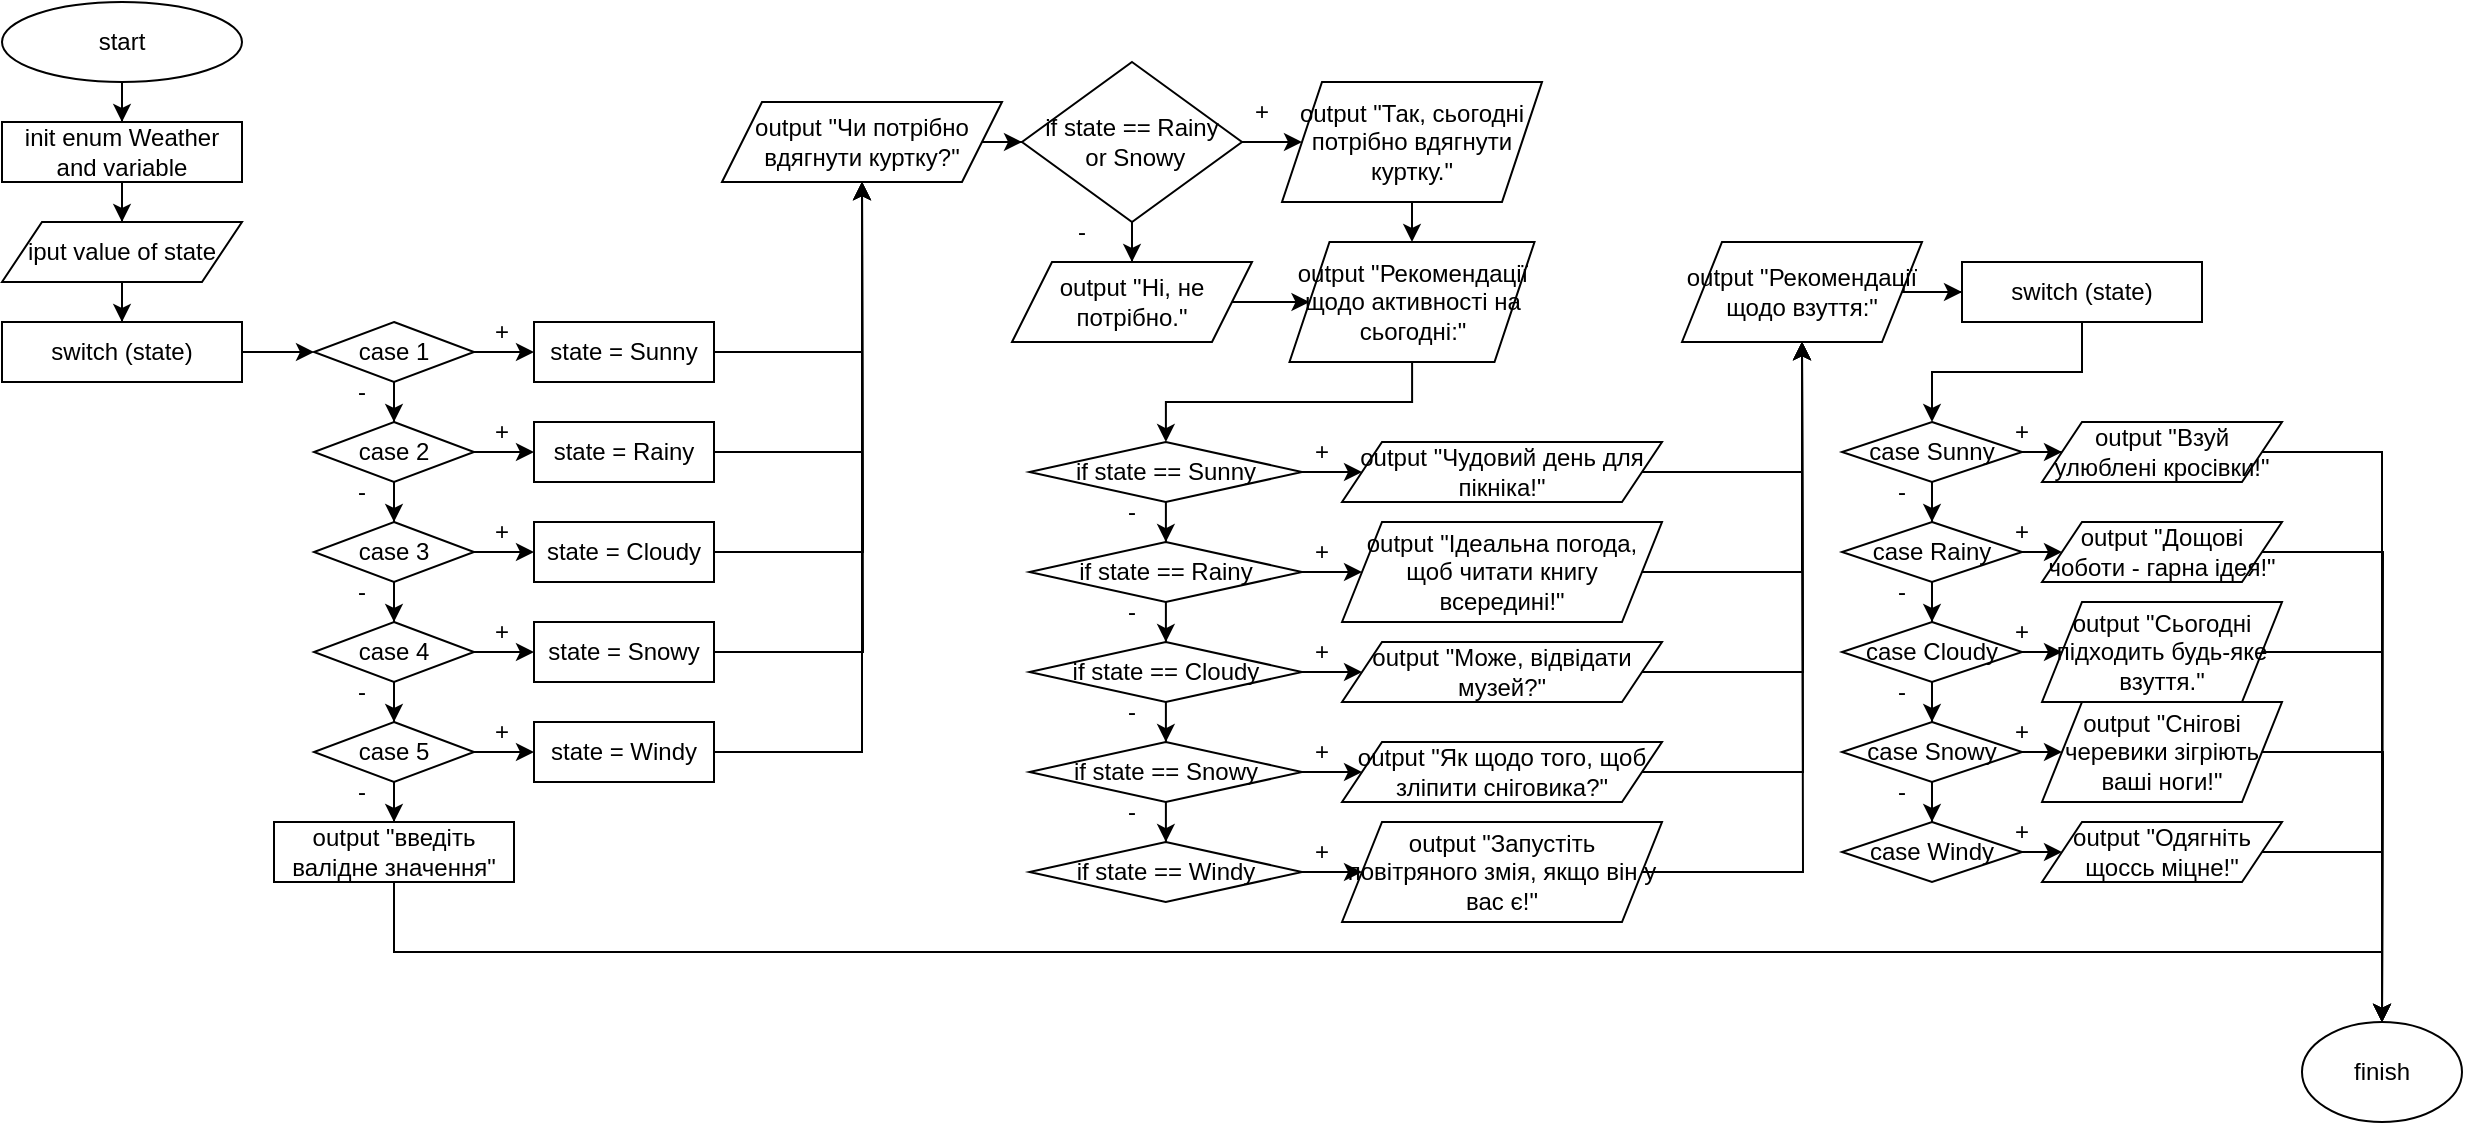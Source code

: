 <mxfile version="24.7.17">
  <diagram id="C5RBs43oDa-KdzZeNtuy" name="Page-1">
    <mxGraphModel dx="1201" dy="712" grid="1" gridSize="10" guides="1" tooltips="1" connect="1" arrows="1" fold="1" page="1" pageScale="1" pageWidth="827" pageHeight="1169" math="0" shadow="0">
      <root>
        <mxCell id="WIyWlLk6GJQsqaUBKTNV-0" />
        <mxCell id="WIyWlLk6GJQsqaUBKTNV-1" parent="WIyWlLk6GJQsqaUBKTNV-0" />
        <mxCell id="VcDU6KDrtS1tei6eYpZ_-2" value="" style="edgeStyle=orthogonalEdgeStyle;rounded=0;orthogonalLoop=1;jettySize=auto;html=1;" edge="1" parent="WIyWlLk6GJQsqaUBKTNV-1" source="VcDU6KDrtS1tei6eYpZ_-0" target="VcDU6KDrtS1tei6eYpZ_-1">
          <mxGeometry relative="1" as="geometry" />
        </mxCell>
        <mxCell id="VcDU6KDrtS1tei6eYpZ_-0" value="start" style="ellipse;whiteSpace=wrap;html=1;" vertex="1" parent="WIyWlLk6GJQsqaUBKTNV-1">
          <mxGeometry x="10" y="10" width="120" height="40" as="geometry" />
        </mxCell>
        <mxCell id="VcDU6KDrtS1tei6eYpZ_-4" value="" style="edgeStyle=orthogonalEdgeStyle;rounded=0;orthogonalLoop=1;jettySize=auto;html=1;" edge="1" parent="WIyWlLk6GJQsqaUBKTNV-1" source="VcDU6KDrtS1tei6eYpZ_-1" target="VcDU6KDrtS1tei6eYpZ_-3">
          <mxGeometry relative="1" as="geometry" />
        </mxCell>
        <mxCell id="VcDU6KDrtS1tei6eYpZ_-1" value="init enum Weather and variable" style="whiteSpace=wrap;html=1;" vertex="1" parent="WIyWlLk6GJQsqaUBKTNV-1">
          <mxGeometry x="10" y="70" width="120" height="30" as="geometry" />
        </mxCell>
        <mxCell id="VcDU6KDrtS1tei6eYpZ_-6" value="" style="edgeStyle=orthogonalEdgeStyle;rounded=0;orthogonalLoop=1;jettySize=auto;html=1;" edge="1" parent="WIyWlLk6GJQsqaUBKTNV-1" source="VcDU6KDrtS1tei6eYpZ_-3" target="VcDU6KDrtS1tei6eYpZ_-5">
          <mxGeometry relative="1" as="geometry" />
        </mxCell>
        <mxCell id="VcDU6KDrtS1tei6eYpZ_-3" value="iput value of state" style="shape=parallelogram;perimeter=parallelogramPerimeter;whiteSpace=wrap;html=1;fixedSize=1;" vertex="1" parent="WIyWlLk6GJQsqaUBKTNV-1">
          <mxGeometry x="10" y="120" width="120" height="30" as="geometry" />
        </mxCell>
        <mxCell id="VcDU6KDrtS1tei6eYpZ_-8" value="" style="edgeStyle=orthogonalEdgeStyle;rounded=0;orthogonalLoop=1;jettySize=auto;html=1;" edge="1" parent="WIyWlLk6GJQsqaUBKTNV-1" source="VcDU6KDrtS1tei6eYpZ_-5" target="VcDU6KDrtS1tei6eYpZ_-7">
          <mxGeometry relative="1" as="geometry" />
        </mxCell>
        <mxCell id="VcDU6KDrtS1tei6eYpZ_-5" value="switch (state)" style="whiteSpace=wrap;html=1;" vertex="1" parent="WIyWlLk6GJQsqaUBKTNV-1">
          <mxGeometry x="10" y="170" width="120" height="30" as="geometry" />
        </mxCell>
        <mxCell id="VcDU6KDrtS1tei6eYpZ_-10" value="" style="edgeStyle=orthogonalEdgeStyle;rounded=0;orthogonalLoop=1;jettySize=auto;html=1;" edge="1" parent="WIyWlLk6GJQsqaUBKTNV-1" source="VcDU6KDrtS1tei6eYpZ_-7" target="VcDU6KDrtS1tei6eYpZ_-9">
          <mxGeometry relative="1" as="geometry" />
        </mxCell>
        <mxCell id="VcDU6KDrtS1tei6eYpZ_-12" value="" style="edgeStyle=orthogonalEdgeStyle;rounded=0;orthogonalLoop=1;jettySize=auto;html=1;" edge="1" parent="WIyWlLk6GJQsqaUBKTNV-1" source="VcDU6KDrtS1tei6eYpZ_-7" target="VcDU6KDrtS1tei6eYpZ_-11">
          <mxGeometry relative="1" as="geometry" />
        </mxCell>
        <mxCell id="VcDU6KDrtS1tei6eYpZ_-7" value="case 1" style="rhombus;whiteSpace=wrap;html=1;" vertex="1" parent="WIyWlLk6GJQsqaUBKTNV-1">
          <mxGeometry x="166" y="170" width="80" height="30" as="geometry" />
        </mxCell>
        <mxCell id="VcDU6KDrtS1tei6eYpZ_-33" value="" style="edgeStyle=orthogonalEdgeStyle;rounded=0;orthogonalLoop=1;jettySize=auto;html=1;" edge="1" parent="WIyWlLk6GJQsqaUBKTNV-1" source="VcDU6KDrtS1tei6eYpZ_-9" target="VcDU6KDrtS1tei6eYpZ_-32">
          <mxGeometry relative="1" as="geometry" />
        </mxCell>
        <mxCell id="VcDU6KDrtS1tei6eYpZ_-9" value="state = Sunny" style="whiteSpace=wrap;html=1;" vertex="1" parent="WIyWlLk6GJQsqaUBKTNV-1">
          <mxGeometry x="276" y="170" width="90" height="30" as="geometry" />
        </mxCell>
        <mxCell id="VcDU6KDrtS1tei6eYpZ_-14" value="" style="edgeStyle=orthogonalEdgeStyle;rounded=0;orthogonalLoop=1;jettySize=auto;html=1;" edge="1" parent="WIyWlLk6GJQsqaUBKTNV-1" source="VcDU6KDrtS1tei6eYpZ_-11" target="VcDU6KDrtS1tei6eYpZ_-13">
          <mxGeometry relative="1" as="geometry" />
        </mxCell>
        <mxCell id="VcDU6KDrtS1tei6eYpZ_-27" style="edgeStyle=orthogonalEdgeStyle;rounded=0;orthogonalLoop=1;jettySize=auto;html=1;exitX=1;exitY=0.5;exitDx=0;exitDy=0;entryX=0;entryY=0.5;entryDx=0;entryDy=0;" edge="1" parent="WIyWlLk6GJQsqaUBKTNV-1" source="VcDU6KDrtS1tei6eYpZ_-11" target="VcDU6KDrtS1tei6eYpZ_-23">
          <mxGeometry relative="1" as="geometry" />
        </mxCell>
        <mxCell id="VcDU6KDrtS1tei6eYpZ_-11" value="case 2" style="rhombus;whiteSpace=wrap;html=1;" vertex="1" parent="WIyWlLk6GJQsqaUBKTNV-1">
          <mxGeometry x="166" y="220" width="80" height="30" as="geometry" />
        </mxCell>
        <mxCell id="VcDU6KDrtS1tei6eYpZ_-16" value="" style="edgeStyle=orthogonalEdgeStyle;rounded=0;orthogonalLoop=1;jettySize=auto;html=1;" edge="1" parent="WIyWlLk6GJQsqaUBKTNV-1" source="VcDU6KDrtS1tei6eYpZ_-13" target="VcDU6KDrtS1tei6eYpZ_-15">
          <mxGeometry relative="1" as="geometry" />
        </mxCell>
        <mxCell id="VcDU6KDrtS1tei6eYpZ_-28" style="edgeStyle=orthogonalEdgeStyle;rounded=0;orthogonalLoop=1;jettySize=auto;html=1;exitX=1;exitY=0.5;exitDx=0;exitDy=0;entryX=0;entryY=0.5;entryDx=0;entryDy=0;" edge="1" parent="WIyWlLk6GJQsqaUBKTNV-1" source="VcDU6KDrtS1tei6eYpZ_-13" target="VcDU6KDrtS1tei6eYpZ_-24">
          <mxGeometry relative="1" as="geometry" />
        </mxCell>
        <mxCell id="VcDU6KDrtS1tei6eYpZ_-13" value="case 3" style="rhombus;whiteSpace=wrap;html=1;" vertex="1" parent="WIyWlLk6GJQsqaUBKTNV-1">
          <mxGeometry x="166" y="270" width="80" height="30" as="geometry" />
        </mxCell>
        <mxCell id="VcDU6KDrtS1tei6eYpZ_-18" value="" style="edgeStyle=orthogonalEdgeStyle;rounded=0;orthogonalLoop=1;jettySize=auto;html=1;" edge="1" parent="WIyWlLk6GJQsqaUBKTNV-1" source="VcDU6KDrtS1tei6eYpZ_-15" target="VcDU6KDrtS1tei6eYpZ_-17">
          <mxGeometry relative="1" as="geometry" />
        </mxCell>
        <mxCell id="VcDU6KDrtS1tei6eYpZ_-30" style="edgeStyle=orthogonalEdgeStyle;rounded=0;orthogonalLoop=1;jettySize=auto;html=1;exitX=1;exitY=0.5;exitDx=0;exitDy=0;entryX=0;entryY=0.5;entryDx=0;entryDy=0;" edge="1" parent="WIyWlLk6GJQsqaUBKTNV-1" source="VcDU6KDrtS1tei6eYpZ_-15" target="VcDU6KDrtS1tei6eYpZ_-25">
          <mxGeometry relative="1" as="geometry" />
        </mxCell>
        <mxCell id="VcDU6KDrtS1tei6eYpZ_-15" value="case 4" style="rhombus;whiteSpace=wrap;html=1;" vertex="1" parent="WIyWlLk6GJQsqaUBKTNV-1">
          <mxGeometry x="166" y="320" width="80" height="30" as="geometry" />
        </mxCell>
        <mxCell id="VcDU6KDrtS1tei6eYpZ_-20" value="" style="edgeStyle=orthogonalEdgeStyle;rounded=0;orthogonalLoop=1;jettySize=auto;html=1;" edge="1" parent="WIyWlLk6GJQsqaUBKTNV-1" source="VcDU6KDrtS1tei6eYpZ_-17" target="VcDU6KDrtS1tei6eYpZ_-19">
          <mxGeometry relative="1" as="geometry" />
        </mxCell>
        <mxCell id="VcDU6KDrtS1tei6eYpZ_-31" style="edgeStyle=orthogonalEdgeStyle;rounded=0;orthogonalLoop=1;jettySize=auto;html=1;exitX=1;exitY=0.5;exitDx=0;exitDy=0;entryX=0;entryY=0.5;entryDx=0;entryDy=0;" edge="1" parent="WIyWlLk6GJQsqaUBKTNV-1" source="VcDU6KDrtS1tei6eYpZ_-17" target="VcDU6KDrtS1tei6eYpZ_-26">
          <mxGeometry relative="1" as="geometry" />
        </mxCell>
        <mxCell id="VcDU6KDrtS1tei6eYpZ_-17" value="case 5" style="rhombus;whiteSpace=wrap;html=1;" vertex="1" parent="WIyWlLk6GJQsqaUBKTNV-1">
          <mxGeometry x="166" y="370" width="80" height="30" as="geometry" />
        </mxCell>
        <mxCell id="VcDU6KDrtS1tei6eYpZ_-19" value="output &quot;введіть валідне значення&quot;" style="whiteSpace=wrap;html=1;" vertex="1" parent="WIyWlLk6GJQsqaUBKTNV-1">
          <mxGeometry x="146" y="420" width="120" height="30" as="geometry" />
        </mxCell>
        <mxCell id="VcDU6KDrtS1tei6eYpZ_-36" style="edgeStyle=orthogonalEdgeStyle;rounded=0;orthogonalLoop=1;jettySize=auto;html=1;exitX=1;exitY=0.5;exitDx=0;exitDy=0;entryX=0.5;entryY=1;entryDx=0;entryDy=0;" edge="1" parent="WIyWlLk6GJQsqaUBKTNV-1" source="VcDU6KDrtS1tei6eYpZ_-23" target="VcDU6KDrtS1tei6eYpZ_-32">
          <mxGeometry relative="1" as="geometry" />
        </mxCell>
        <mxCell id="VcDU6KDrtS1tei6eYpZ_-23" value="state = Rainy" style="whiteSpace=wrap;html=1;" vertex="1" parent="WIyWlLk6GJQsqaUBKTNV-1">
          <mxGeometry x="276" y="220" width="90" height="30" as="geometry" />
        </mxCell>
        <mxCell id="VcDU6KDrtS1tei6eYpZ_-37" style="edgeStyle=orthogonalEdgeStyle;rounded=0;orthogonalLoop=1;jettySize=auto;html=1;exitX=1;exitY=0.5;exitDx=0;exitDy=0;" edge="1" parent="WIyWlLk6GJQsqaUBKTNV-1" source="VcDU6KDrtS1tei6eYpZ_-24">
          <mxGeometry relative="1" as="geometry">
            <mxPoint x="440" y="100" as="targetPoint" />
          </mxGeometry>
        </mxCell>
        <mxCell id="VcDU6KDrtS1tei6eYpZ_-24" value="state = Cloudy" style="whiteSpace=wrap;html=1;" vertex="1" parent="WIyWlLk6GJQsqaUBKTNV-1">
          <mxGeometry x="276" y="270" width="90" height="30" as="geometry" />
        </mxCell>
        <mxCell id="VcDU6KDrtS1tei6eYpZ_-38" style="edgeStyle=orthogonalEdgeStyle;rounded=0;orthogonalLoop=1;jettySize=auto;html=1;exitX=1;exitY=0.5;exitDx=0;exitDy=0;" edge="1" parent="WIyWlLk6GJQsqaUBKTNV-1" source="VcDU6KDrtS1tei6eYpZ_-25">
          <mxGeometry relative="1" as="geometry">
            <mxPoint x="440" y="90" as="targetPoint" />
          </mxGeometry>
        </mxCell>
        <mxCell id="VcDU6KDrtS1tei6eYpZ_-25" value="state = Snowy" style="whiteSpace=wrap;html=1;" vertex="1" parent="WIyWlLk6GJQsqaUBKTNV-1">
          <mxGeometry x="276" y="320" width="90" height="30" as="geometry" />
        </mxCell>
        <mxCell id="VcDU6KDrtS1tei6eYpZ_-39" style="edgeStyle=orthogonalEdgeStyle;rounded=0;orthogonalLoop=1;jettySize=auto;html=1;exitX=1;exitY=0.5;exitDx=0;exitDy=0;entryX=0.5;entryY=1;entryDx=0;entryDy=0;" edge="1" parent="WIyWlLk6GJQsqaUBKTNV-1" source="VcDU6KDrtS1tei6eYpZ_-26" target="VcDU6KDrtS1tei6eYpZ_-32">
          <mxGeometry relative="1" as="geometry" />
        </mxCell>
        <mxCell id="VcDU6KDrtS1tei6eYpZ_-26" value="state = Windy" style="whiteSpace=wrap;html=1;" vertex="1" parent="WIyWlLk6GJQsqaUBKTNV-1">
          <mxGeometry x="276" y="370" width="90" height="30" as="geometry" />
        </mxCell>
        <mxCell id="VcDU6KDrtS1tei6eYpZ_-35" value="" style="edgeStyle=orthogonalEdgeStyle;rounded=0;orthogonalLoop=1;jettySize=auto;html=1;" edge="1" parent="WIyWlLk6GJQsqaUBKTNV-1" source="VcDU6KDrtS1tei6eYpZ_-32" target="VcDU6KDrtS1tei6eYpZ_-34">
          <mxGeometry relative="1" as="geometry" />
        </mxCell>
        <mxCell id="VcDU6KDrtS1tei6eYpZ_-32" value="output &quot;Чи потрібно вдягнути куртку?&quot;" style="shape=parallelogram;perimeter=parallelogramPerimeter;whiteSpace=wrap;html=1;fixedSize=1;" vertex="1" parent="WIyWlLk6GJQsqaUBKTNV-1">
          <mxGeometry x="370" y="60" width="140" height="40" as="geometry" />
        </mxCell>
        <mxCell id="VcDU6KDrtS1tei6eYpZ_-41" value="" style="edgeStyle=orthogonalEdgeStyle;rounded=0;orthogonalLoop=1;jettySize=auto;html=1;" edge="1" parent="WIyWlLk6GJQsqaUBKTNV-1" source="VcDU6KDrtS1tei6eYpZ_-34" target="VcDU6KDrtS1tei6eYpZ_-40">
          <mxGeometry relative="1" as="geometry" />
        </mxCell>
        <mxCell id="VcDU6KDrtS1tei6eYpZ_-43" value="" style="edgeStyle=orthogonalEdgeStyle;rounded=0;orthogonalLoop=1;jettySize=auto;html=1;" edge="1" parent="WIyWlLk6GJQsqaUBKTNV-1" source="VcDU6KDrtS1tei6eYpZ_-34" target="VcDU6KDrtS1tei6eYpZ_-42">
          <mxGeometry relative="1" as="geometry" />
        </mxCell>
        <mxCell id="VcDU6KDrtS1tei6eYpZ_-34" value="if state == Rainy&lt;div&gt;&amp;nbsp;or Snowy&lt;/div&gt;" style="rhombus;whiteSpace=wrap;html=1;" vertex="1" parent="WIyWlLk6GJQsqaUBKTNV-1">
          <mxGeometry x="520" y="40" width="110" height="80" as="geometry" />
        </mxCell>
        <mxCell id="VcDU6KDrtS1tei6eYpZ_-46" value="" style="edgeStyle=orthogonalEdgeStyle;rounded=0;orthogonalLoop=1;jettySize=auto;html=1;" edge="1" parent="WIyWlLk6GJQsqaUBKTNV-1" source="VcDU6KDrtS1tei6eYpZ_-40" target="VcDU6KDrtS1tei6eYpZ_-44">
          <mxGeometry relative="1" as="geometry" />
        </mxCell>
        <mxCell id="VcDU6KDrtS1tei6eYpZ_-40" value="output &quot;Ні, не потрібно.&quot;" style="shape=parallelogram;perimeter=parallelogramPerimeter;whiteSpace=wrap;html=1;fixedSize=1;" vertex="1" parent="WIyWlLk6GJQsqaUBKTNV-1">
          <mxGeometry x="515" y="140" width="120" height="40" as="geometry" />
        </mxCell>
        <mxCell id="VcDU6KDrtS1tei6eYpZ_-45" value="" style="edgeStyle=orthogonalEdgeStyle;rounded=0;orthogonalLoop=1;jettySize=auto;html=1;" edge="1" parent="WIyWlLk6GJQsqaUBKTNV-1" source="VcDU6KDrtS1tei6eYpZ_-42" target="VcDU6KDrtS1tei6eYpZ_-44">
          <mxGeometry relative="1" as="geometry" />
        </mxCell>
        <mxCell id="VcDU6KDrtS1tei6eYpZ_-42" value="output &quot;Так, сьогодні потрібно вдягнути куртку.&quot;" style="shape=parallelogram;perimeter=parallelogramPerimeter;whiteSpace=wrap;html=1;fixedSize=1;" vertex="1" parent="WIyWlLk6GJQsqaUBKTNV-1">
          <mxGeometry x="650" y="50" width="130" height="60" as="geometry" />
        </mxCell>
        <mxCell id="VcDU6KDrtS1tei6eYpZ_-48" value="" style="edgeStyle=orthogonalEdgeStyle;rounded=0;orthogonalLoop=1;jettySize=auto;html=1;" edge="1" parent="WIyWlLk6GJQsqaUBKTNV-1" source="VcDU6KDrtS1tei6eYpZ_-44" target="VcDU6KDrtS1tei6eYpZ_-47">
          <mxGeometry relative="1" as="geometry" />
        </mxCell>
        <mxCell id="VcDU6KDrtS1tei6eYpZ_-44" value="output &quot;Рекомендації щодо активності на сьогодні:&quot;" style="shape=parallelogram;perimeter=parallelogramPerimeter;whiteSpace=wrap;html=1;fixedSize=1;" vertex="1" parent="WIyWlLk6GJQsqaUBKTNV-1">
          <mxGeometry x="653.75" y="130" width="122.5" height="60" as="geometry" />
        </mxCell>
        <mxCell id="VcDU6KDrtS1tei6eYpZ_-50" value="" style="edgeStyle=orthogonalEdgeStyle;rounded=0;orthogonalLoop=1;jettySize=auto;html=1;" edge="1" parent="WIyWlLk6GJQsqaUBKTNV-1" source="VcDU6KDrtS1tei6eYpZ_-47" target="VcDU6KDrtS1tei6eYpZ_-49">
          <mxGeometry relative="1" as="geometry" />
        </mxCell>
        <mxCell id="VcDU6KDrtS1tei6eYpZ_-58" value="" style="edgeStyle=orthogonalEdgeStyle;rounded=0;orthogonalLoop=1;jettySize=auto;html=1;" edge="1" parent="WIyWlLk6GJQsqaUBKTNV-1" source="VcDU6KDrtS1tei6eYpZ_-47" target="VcDU6KDrtS1tei6eYpZ_-57">
          <mxGeometry relative="1" as="geometry" />
        </mxCell>
        <mxCell id="VcDU6KDrtS1tei6eYpZ_-47" value="if state == Sunny" style="rhombus;whiteSpace=wrap;html=1;" vertex="1" parent="WIyWlLk6GJQsqaUBKTNV-1">
          <mxGeometry x="523.75" y="230" width="136.25" height="30" as="geometry" />
        </mxCell>
        <mxCell id="VcDU6KDrtS1tei6eYpZ_-52" value="" style="edgeStyle=orthogonalEdgeStyle;rounded=0;orthogonalLoop=1;jettySize=auto;html=1;" edge="1" parent="WIyWlLk6GJQsqaUBKTNV-1" source="VcDU6KDrtS1tei6eYpZ_-49" target="VcDU6KDrtS1tei6eYpZ_-51">
          <mxGeometry relative="1" as="geometry" />
        </mxCell>
        <mxCell id="VcDU6KDrtS1tei6eYpZ_-64" style="edgeStyle=orthogonalEdgeStyle;rounded=0;orthogonalLoop=1;jettySize=auto;html=1;exitX=1;exitY=0.5;exitDx=0;exitDy=0;entryX=0;entryY=0.5;entryDx=0;entryDy=0;" edge="1" parent="WIyWlLk6GJQsqaUBKTNV-1" source="VcDU6KDrtS1tei6eYpZ_-49" target="VcDU6KDrtS1tei6eYpZ_-60">
          <mxGeometry relative="1" as="geometry" />
        </mxCell>
        <mxCell id="VcDU6KDrtS1tei6eYpZ_-49" value="if state == Rainy" style="rhombus;whiteSpace=wrap;html=1;" vertex="1" parent="WIyWlLk6GJQsqaUBKTNV-1">
          <mxGeometry x="523.75" y="280" width="136.25" height="30" as="geometry" />
        </mxCell>
        <mxCell id="VcDU6KDrtS1tei6eYpZ_-54" value="" style="edgeStyle=orthogonalEdgeStyle;rounded=0;orthogonalLoop=1;jettySize=auto;html=1;" edge="1" parent="WIyWlLk6GJQsqaUBKTNV-1" source="VcDU6KDrtS1tei6eYpZ_-51" target="VcDU6KDrtS1tei6eYpZ_-53">
          <mxGeometry relative="1" as="geometry" />
        </mxCell>
        <mxCell id="VcDU6KDrtS1tei6eYpZ_-65" style="edgeStyle=orthogonalEdgeStyle;rounded=0;orthogonalLoop=1;jettySize=auto;html=1;exitX=1;exitY=0.5;exitDx=0;exitDy=0;entryX=0;entryY=0.5;entryDx=0;entryDy=0;" edge="1" parent="WIyWlLk6GJQsqaUBKTNV-1" source="VcDU6KDrtS1tei6eYpZ_-51" target="VcDU6KDrtS1tei6eYpZ_-61">
          <mxGeometry relative="1" as="geometry" />
        </mxCell>
        <mxCell id="VcDU6KDrtS1tei6eYpZ_-51" value="if state == Cloudy" style="rhombus;whiteSpace=wrap;html=1;" vertex="1" parent="WIyWlLk6GJQsqaUBKTNV-1">
          <mxGeometry x="523.75" y="330" width="136.25" height="30" as="geometry" />
        </mxCell>
        <mxCell id="VcDU6KDrtS1tei6eYpZ_-56" value="" style="edgeStyle=orthogonalEdgeStyle;rounded=0;orthogonalLoop=1;jettySize=auto;html=1;" edge="1" parent="WIyWlLk6GJQsqaUBKTNV-1" source="VcDU6KDrtS1tei6eYpZ_-53" target="VcDU6KDrtS1tei6eYpZ_-55">
          <mxGeometry relative="1" as="geometry" />
        </mxCell>
        <mxCell id="VcDU6KDrtS1tei6eYpZ_-66" style="edgeStyle=orthogonalEdgeStyle;rounded=0;orthogonalLoop=1;jettySize=auto;html=1;exitX=1;exitY=0.5;exitDx=0;exitDy=0;entryX=0;entryY=0.5;entryDx=0;entryDy=0;" edge="1" parent="WIyWlLk6GJQsqaUBKTNV-1" source="VcDU6KDrtS1tei6eYpZ_-53" target="VcDU6KDrtS1tei6eYpZ_-62">
          <mxGeometry relative="1" as="geometry" />
        </mxCell>
        <mxCell id="VcDU6KDrtS1tei6eYpZ_-53" value="if state == Snowy" style="rhombus;whiteSpace=wrap;html=1;" vertex="1" parent="WIyWlLk6GJQsqaUBKTNV-1">
          <mxGeometry x="523.75" y="380" width="136.25" height="30" as="geometry" />
        </mxCell>
        <mxCell id="VcDU6KDrtS1tei6eYpZ_-67" style="edgeStyle=orthogonalEdgeStyle;rounded=0;orthogonalLoop=1;jettySize=auto;html=1;exitX=1;exitY=0.5;exitDx=0;exitDy=0;entryX=0;entryY=0.5;entryDx=0;entryDy=0;" edge="1" parent="WIyWlLk6GJQsqaUBKTNV-1" source="VcDU6KDrtS1tei6eYpZ_-55" target="VcDU6KDrtS1tei6eYpZ_-63">
          <mxGeometry relative="1" as="geometry" />
        </mxCell>
        <mxCell id="VcDU6KDrtS1tei6eYpZ_-55" value="if state == Windy" style="rhombus;whiteSpace=wrap;html=1;" vertex="1" parent="WIyWlLk6GJQsqaUBKTNV-1">
          <mxGeometry x="523.75" y="430" width="136.25" height="30" as="geometry" />
        </mxCell>
        <mxCell id="VcDU6KDrtS1tei6eYpZ_-71" value="" style="edgeStyle=orthogonalEdgeStyle;rounded=0;orthogonalLoop=1;jettySize=auto;html=1;" edge="1" parent="WIyWlLk6GJQsqaUBKTNV-1" source="VcDU6KDrtS1tei6eYpZ_-57" target="VcDU6KDrtS1tei6eYpZ_-70">
          <mxGeometry relative="1" as="geometry" />
        </mxCell>
        <mxCell id="VcDU6KDrtS1tei6eYpZ_-57" value="output &quot;Чудовий день для пікніка!&quot;" style="shape=parallelogram;perimeter=parallelogramPerimeter;whiteSpace=wrap;html=1;fixedSize=1;" vertex="1" parent="WIyWlLk6GJQsqaUBKTNV-1">
          <mxGeometry x="680.01" y="230" width="159.99" height="30" as="geometry" />
        </mxCell>
        <mxCell id="VcDU6KDrtS1tei6eYpZ_-72" style="edgeStyle=orthogonalEdgeStyle;rounded=0;orthogonalLoop=1;jettySize=auto;html=1;exitX=1;exitY=0.5;exitDx=0;exitDy=0;entryX=0.5;entryY=1;entryDx=0;entryDy=0;" edge="1" parent="WIyWlLk6GJQsqaUBKTNV-1" source="VcDU6KDrtS1tei6eYpZ_-60" target="VcDU6KDrtS1tei6eYpZ_-70">
          <mxGeometry relative="1" as="geometry" />
        </mxCell>
        <mxCell id="VcDU6KDrtS1tei6eYpZ_-60" value="output &quot;Ідеальна погода, щоб читати книгу всередині!&quot;" style="shape=parallelogram;perimeter=parallelogramPerimeter;whiteSpace=wrap;html=1;fixedSize=1;" vertex="1" parent="WIyWlLk6GJQsqaUBKTNV-1">
          <mxGeometry x="680.01" y="270" width="159.99" height="50" as="geometry" />
        </mxCell>
        <mxCell id="VcDU6KDrtS1tei6eYpZ_-73" style="edgeStyle=orthogonalEdgeStyle;rounded=0;orthogonalLoop=1;jettySize=auto;html=1;exitX=1;exitY=0.5;exitDx=0;exitDy=0;" edge="1" parent="WIyWlLk6GJQsqaUBKTNV-1" source="VcDU6KDrtS1tei6eYpZ_-61">
          <mxGeometry relative="1" as="geometry">
            <mxPoint x="910" y="180" as="targetPoint" />
          </mxGeometry>
        </mxCell>
        <mxCell id="VcDU6KDrtS1tei6eYpZ_-61" value="output &quot;Може, відвідати музей?&quot;" style="shape=parallelogram;perimeter=parallelogramPerimeter;whiteSpace=wrap;html=1;fixedSize=1;" vertex="1" parent="WIyWlLk6GJQsqaUBKTNV-1">
          <mxGeometry x="680.01" y="330" width="159.99" height="30" as="geometry" />
        </mxCell>
        <mxCell id="VcDU6KDrtS1tei6eYpZ_-74" style="edgeStyle=orthogonalEdgeStyle;rounded=0;orthogonalLoop=1;jettySize=auto;html=1;exitX=1;exitY=0.5;exitDx=0;exitDy=0;" edge="1" parent="WIyWlLk6GJQsqaUBKTNV-1" source="VcDU6KDrtS1tei6eYpZ_-62">
          <mxGeometry relative="1" as="geometry">
            <mxPoint x="910" y="180" as="targetPoint" />
          </mxGeometry>
        </mxCell>
        <mxCell id="VcDU6KDrtS1tei6eYpZ_-62" value="output &quot;Як щодо того, щоб зліпити сніговика?&quot;" style="shape=parallelogram;perimeter=parallelogramPerimeter;whiteSpace=wrap;html=1;fixedSize=1;" vertex="1" parent="WIyWlLk6GJQsqaUBKTNV-1">
          <mxGeometry x="680.01" y="380" width="159.99" height="30" as="geometry" />
        </mxCell>
        <mxCell id="VcDU6KDrtS1tei6eYpZ_-75" style="edgeStyle=orthogonalEdgeStyle;rounded=0;orthogonalLoop=1;jettySize=auto;html=1;exitX=1;exitY=0.5;exitDx=0;exitDy=0;" edge="1" parent="WIyWlLk6GJQsqaUBKTNV-1" source="VcDU6KDrtS1tei6eYpZ_-63">
          <mxGeometry relative="1" as="geometry">
            <mxPoint x="910" y="180" as="targetPoint" />
          </mxGeometry>
        </mxCell>
        <mxCell id="VcDU6KDrtS1tei6eYpZ_-63" value="output &quot;Запустіть повітряного змія, якщо він у вас є!&quot;" style="shape=parallelogram;perimeter=parallelogramPerimeter;whiteSpace=wrap;html=1;fixedSize=1;" vertex="1" parent="WIyWlLk6GJQsqaUBKTNV-1">
          <mxGeometry x="680.01" y="420" width="159.99" height="50" as="geometry" />
        </mxCell>
        <mxCell id="VcDU6KDrtS1tei6eYpZ_-77" value="" style="edgeStyle=orthogonalEdgeStyle;rounded=0;orthogonalLoop=1;jettySize=auto;html=1;" edge="1" parent="WIyWlLk6GJQsqaUBKTNV-1" source="VcDU6KDrtS1tei6eYpZ_-70" target="VcDU6KDrtS1tei6eYpZ_-76">
          <mxGeometry relative="1" as="geometry" />
        </mxCell>
        <mxCell id="VcDU6KDrtS1tei6eYpZ_-70" value="output &quot;Рекомендації щодо взуття:&quot;" style="shape=parallelogram;perimeter=parallelogramPerimeter;whiteSpace=wrap;html=1;fixedSize=1;" vertex="1" parent="WIyWlLk6GJQsqaUBKTNV-1">
          <mxGeometry x="850" y="130" width="120" height="50" as="geometry" />
        </mxCell>
        <mxCell id="VcDU6KDrtS1tei6eYpZ_-79" value="" style="edgeStyle=orthogonalEdgeStyle;rounded=0;orthogonalLoop=1;jettySize=auto;html=1;" edge="1" parent="WIyWlLk6GJQsqaUBKTNV-1" source="VcDU6KDrtS1tei6eYpZ_-76" target="VcDU6KDrtS1tei6eYpZ_-78">
          <mxGeometry relative="1" as="geometry" />
        </mxCell>
        <mxCell id="VcDU6KDrtS1tei6eYpZ_-76" value="switch (state)" style="whiteSpace=wrap;html=1;" vertex="1" parent="WIyWlLk6GJQsqaUBKTNV-1">
          <mxGeometry x="990" y="140" width="120" height="30" as="geometry" />
        </mxCell>
        <mxCell id="VcDU6KDrtS1tei6eYpZ_-81" value="" style="edgeStyle=orthogonalEdgeStyle;rounded=0;orthogonalLoop=1;jettySize=auto;html=1;" edge="1" parent="WIyWlLk6GJQsqaUBKTNV-1" source="VcDU6KDrtS1tei6eYpZ_-78" target="VcDU6KDrtS1tei6eYpZ_-80">
          <mxGeometry relative="1" as="geometry" />
        </mxCell>
        <mxCell id="VcDU6KDrtS1tei6eYpZ_-89" value="" style="edgeStyle=orthogonalEdgeStyle;rounded=0;orthogonalLoop=1;jettySize=auto;html=1;" edge="1" parent="WIyWlLk6GJQsqaUBKTNV-1" source="VcDU6KDrtS1tei6eYpZ_-78" target="VcDU6KDrtS1tei6eYpZ_-88">
          <mxGeometry relative="1" as="geometry" />
        </mxCell>
        <mxCell id="VcDU6KDrtS1tei6eYpZ_-78" value="case Sunny" style="rhombus;whiteSpace=wrap;html=1;" vertex="1" parent="WIyWlLk6GJQsqaUBKTNV-1">
          <mxGeometry x="930" y="220" width="90" height="30" as="geometry" />
        </mxCell>
        <mxCell id="VcDU6KDrtS1tei6eYpZ_-83" value="" style="edgeStyle=orthogonalEdgeStyle;rounded=0;orthogonalLoop=1;jettySize=auto;html=1;" edge="1" parent="WIyWlLk6GJQsqaUBKTNV-1" source="VcDU6KDrtS1tei6eYpZ_-80" target="VcDU6KDrtS1tei6eYpZ_-82">
          <mxGeometry relative="1" as="geometry" />
        </mxCell>
        <mxCell id="VcDU6KDrtS1tei6eYpZ_-94" style="edgeStyle=orthogonalEdgeStyle;rounded=0;orthogonalLoop=1;jettySize=auto;html=1;exitX=1;exitY=0.5;exitDx=0;exitDy=0;entryX=0;entryY=0.5;entryDx=0;entryDy=0;" edge="1" parent="WIyWlLk6GJQsqaUBKTNV-1" source="VcDU6KDrtS1tei6eYpZ_-80" target="VcDU6KDrtS1tei6eYpZ_-90">
          <mxGeometry relative="1" as="geometry" />
        </mxCell>
        <mxCell id="VcDU6KDrtS1tei6eYpZ_-80" value="case Rainy" style="rhombus;whiteSpace=wrap;html=1;" vertex="1" parent="WIyWlLk6GJQsqaUBKTNV-1">
          <mxGeometry x="930" y="270" width="90" height="30" as="geometry" />
        </mxCell>
        <mxCell id="VcDU6KDrtS1tei6eYpZ_-85" value="" style="edgeStyle=orthogonalEdgeStyle;rounded=0;orthogonalLoop=1;jettySize=auto;html=1;" edge="1" parent="WIyWlLk6GJQsqaUBKTNV-1" source="VcDU6KDrtS1tei6eYpZ_-82" target="VcDU6KDrtS1tei6eYpZ_-84">
          <mxGeometry relative="1" as="geometry" />
        </mxCell>
        <mxCell id="VcDU6KDrtS1tei6eYpZ_-95" style="edgeStyle=orthogonalEdgeStyle;rounded=0;orthogonalLoop=1;jettySize=auto;html=1;exitX=1;exitY=0.5;exitDx=0;exitDy=0;entryX=0;entryY=0.5;entryDx=0;entryDy=0;" edge="1" parent="WIyWlLk6GJQsqaUBKTNV-1" source="VcDU6KDrtS1tei6eYpZ_-82" target="VcDU6KDrtS1tei6eYpZ_-93">
          <mxGeometry relative="1" as="geometry" />
        </mxCell>
        <mxCell id="VcDU6KDrtS1tei6eYpZ_-82" value="case Cloudy" style="rhombus;whiteSpace=wrap;html=1;" vertex="1" parent="WIyWlLk6GJQsqaUBKTNV-1">
          <mxGeometry x="930" y="320" width="90" height="30" as="geometry" />
        </mxCell>
        <mxCell id="VcDU6KDrtS1tei6eYpZ_-87" value="" style="edgeStyle=orthogonalEdgeStyle;rounded=0;orthogonalLoop=1;jettySize=auto;html=1;" edge="1" parent="WIyWlLk6GJQsqaUBKTNV-1" source="VcDU6KDrtS1tei6eYpZ_-84" target="VcDU6KDrtS1tei6eYpZ_-86">
          <mxGeometry relative="1" as="geometry" />
        </mxCell>
        <mxCell id="VcDU6KDrtS1tei6eYpZ_-96" style="edgeStyle=orthogonalEdgeStyle;rounded=0;orthogonalLoop=1;jettySize=auto;html=1;exitX=1;exitY=0.5;exitDx=0;exitDy=0;entryX=0;entryY=0.5;entryDx=0;entryDy=0;" edge="1" parent="WIyWlLk6GJQsqaUBKTNV-1" source="VcDU6KDrtS1tei6eYpZ_-84" target="VcDU6KDrtS1tei6eYpZ_-92">
          <mxGeometry relative="1" as="geometry" />
        </mxCell>
        <mxCell id="VcDU6KDrtS1tei6eYpZ_-84" value="case Snowy" style="rhombus;whiteSpace=wrap;html=1;" vertex="1" parent="WIyWlLk6GJQsqaUBKTNV-1">
          <mxGeometry x="930" y="370" width="90" height="30" as="geometry" />
        </mxCell>
        <mxCell id="VcDU6KDrtS1tei6eYpZ_-97" style="edgeStyle=orthogonalEdgeStyle;rounded=0;orthogonalLoop=1;jettySize=auto;html=1;exitX=1;exitY=0.5;exitDx=0;exitDy=0;entryX=0;entryY=0.5;entryDx=0;entryDy=0;" edge="1" parent="WIyWlLk6GJQsqaUBKTNV-1" source="VcDU6KDrtS1tei6eYpZ_-86" target="VcDU6KDrtS1tei6eYpZ_-91">
          <mxGeometry relative="1" as="geometry" />
        </mxCell>
        <mxCell id="VcDU6KDrtS1tei6eYpZ_-86" value="case Windy" style="rhombus;whiteSpace=wrap;html=1;" vertex="1" parent="WIyWlLk6GJQsqaUBKTNV-1">
          <mxGeometry x="930" y="420" width="90" height="30" as="geometry" />
        </mxCell>
        <mxCell id="VcDU6KDrtS1tei6eYpZ_-100" style="edgeStyle=orthogonalEdgeStyle;rounded=0;orthogonalLoop=1;jettySize=auto;html=1;exitX=1;exitY=0.5;exitDx=0;exitDy=0;entryX=0.5;entryY=0;entryDx=0;entryDy=0;" edge="1" parent="WIyWlLk6GJQsqaUBKTNV-1" source="VcDU6KDrtS1tei6eYpZ_-88" target="VcDU6KDrtS1tei6eYpZ_-98">
          <mxGeometry relative="1" as="geometry" />
        </mxCell>
        <mxCell id="VcDU6KDrtS1tei6eYpZ_-88" value="output &quot;Взуй улюблені кросівки!&quot;" style="shape=parallelogram;perimeter=parallelogramPerimeter;whiteSpace=wrap;html=1;fixedSize=1;" vertex="1" parent="WIyWlLk6GJQsqaUBKTNV-1">
          <mxGeometry x="1030" y="220" width="120" height="30" as="geometry" />
        </mxCell>
        <mxCell id="VcDU6KDrtS1tei6eYpZ_-101" style="edgeStyle=orthogonalEdgeStyle;rounded=0;orthogonalLoop=1;jettySize=auto;html=1;exitX=1;exitY=0.5;exitDx=0;exitDy=0;" edge="1" parent="WIyWlLk6GJQsqaUBKTNV-1" source="VcDU6KDrtS1tei6eYpZ_-90">
          <mxGeometry relative="1" as="geometry">
            <mxPoint x="1200" y="530" as="targetPoint" />
          </mxGeometry>
        </mxCell>
        <mxCell id="VcDU6KDrtS1tei6eYpZ_-90" value="output &quot;Дощові чоботи - гарна ідея!&quot;" style="shape=parallelogram;perimeter=parallelogramPerimeter;whiteSpace=wrap;html=1;fixedSize=1;" vertex="1" parent="WIyWlLk6GJQsqaUBKTNV-1">
          <mxGeometry x="1030" y="270" width="120" height="30" as="geometry" />
        </mxCell>
        <mxCell id="VcDU6KDrtS1tei6eYpZ_-99" value="" style="edgeStyle=orthogonalEdgeStyle;rounded=0;orthogonalLoop=1;jettySize=auto;html=1;" edge="1" parent="WIyWlLk6GJQsqaUBKTNV-1" source="VcDU6KDrtS1tei6eYpZ_-91" target="VcDU6KDrtS1tei6eYpZ_-98">
          <mxGeometry relative="1" as="geometry" />
        </mxCell>
        <mxCell id="VcDU6KDrtS1tei6eYpZ_-91" value="output &quot;Одягніть щоссь міцне!&quot;" style="shape=parallelogram;perimeter=parallelogramPerimeter;whiteSpace=wrap;html=1;fixedSize=1;" vertex="1" parent="WIyWlLk6GJQsqaUBKTNV-1">
          <mxGeometry x="1030" y="420" width="120" height="30" as="geometry" />
        </mxCell>
        <mxCell id="VcDU6KDrtS1tei6eYpZ_-103" style="edgeStyle=orthogonalEdgeStyle;rounded=0;orthogonalLoop=1;jettySize=auto;html=1;exitX=1;exitY=0.5;exitDx=0;exitDy=0;" edge="1" parent="WIyWlLk6GJQsqaUBKTNV-1" source="VcDU6KDrtS1tei6eYpZ_-92">
          <mxGeometry relative="1" as="geometry">
            <mxPoint x="1200" y="520" as="targetPoint" />
          </mxGeometry>
        </mxCell>
        <mxCell id="VcDU6KDrtS1tei6eYpZ_-92" value="output &quot;Снігові черевики зігріють ваші ноги!&quot;" style="shape=parallelogram;perimeter=parallelogramPerimeter;whiteSpace=wrap;html=1;fixedSize=1;" vertex="1" parent="WIyWlLk6GJQsqaUBKTNV-1">
          <mxGeometry x="1030" y="360" width="120" height="50" as="geometry" />
        </mxCell>
        <mxCell id="VcDU6KDrtS1tei6eYpZ_-102" style="edgeStyle=orthogonalEdgeStyle;rounded=0;orthogonalLoop=1;jettySize=auto;html=1;exitX=1;exitY=0.5;exitDx=0;exitDy=0;entryX=0.5;entryY=0;entryDx=0;entryDy=0;" edge="1" parent="WIyWlLk6GJQsqaUBKTNV-1" source="VcDU6KDrtS1tei6eYpZ_-93" target="VcDU6KDrtS1tei6eYpZ_-98">
          <mxGeometry relative="1" as="geometry" />
        </mxCell>
        <mxCell id="VcDU6KDrtS1tei6eYpZ_-93" value="output &quot;Сьогодні підходить будь-яке взуття.&quot;" style="shape=parallelogram;perimeter=parallelogramPerimeter;whiteSpace=wrap;html=1;fixedSize=1;" vertex="1" parent="WIyWlLk6GJQsqaUBKTNV-1">
          <mxGeometry x="1030" y="310" width="120" height="50" as="geometry" />
        </mxCell>
        <mxCell id="VcDU6KDrtS1tei6eYpZ_-98" value="finish" style="ellipse;whiteSpace=wrap;html=1;" vertex="1" parent="WIyWlLk6GJQsqaUBKTNV-1">
          <mxGeometry x="1160" y="520" width="80" height="50" as="geometry" />
        </mxCell>
        <mxCell id="VcDU6KDrtS1tei6eYpZ_-104" style="edgeStyle=orthogonalEdgeStyle;rounded=0;orthogonalLoop=1;jettySize=auto;html=1;exitX=0.5;exitY=1;exitDx=0;exitDy=0;" edge="1" parent="WIyWlLk6GJQsqaUBKTNV-1" source="VcDU6KDrtS1tei6eYpZ_-19" target="VcDU6KDrtS1tei6eYpZ_-98">
          <mxGeometry relative="1" as="geometry" />
        </mxCell>
        <mxCell id="VcDU6KDrtS1tei6eYpZ_-105" value="+" style="text;html=1;align=center;verticalAlign=middle;whiteSpace=wrap;rounded=0;" vertex="1" parent="WIyWlLk6GJQsqaUBKTNV-1">
          <mxGeometry x="230" y="160" width="60" height="30" as="geometry" />
        </mxCell>
        <mxCell id="VcDU6KDrtS1tei6eYpZ_-106" value="+" style="text;html=1;align=center;verticalAlign=middle;whiteSpace=wrap;rounded=0;" vertex="1" parent="WIyWlLk6GJQsqaUBKTNV-1">
          <mxGeometry x="230" y="210" width="60" height="30" as="geometry" />
        </mxCell>
        <mxCell id="VcDU6KDrtS1tei6eYpZ_-107" value="+" style="text;html=1;align=center;verticalAlign=middle;whiteSpace=wrap;rounded=0;" vertex="1" parent="WIyWlLk6GJQsqaUBKTNV-1">
          <mxGeometry x="230" y="260" width="60" height="30" as="geometry" />
        </mxCell>
        <mxCell id="VcDU6KDrtS1tei6eYpZ_-108" value="+" style="text;html=1;align=center;verticalAlign=middle;whiteSpace=wrap;rounded=0;" vertex="1" parent="WIyWlLk6GJQsqaUBKTNV-1">
          <mxGeometry x="230" y="310" width="60" height="30" as="geometry" />
        </mxCell>
        <mxCell id="VcDU6KDrtS1tei6eYpZ_-109" value="+" style="text;html=1;align=center;verticalAlign=middle;whiteSpace=wrap;rounded=0;" vertex="1" parent="WIyWlLk6GJQsqaUBKTNV-1">
          <mxGeometry x="230" y="360" width="60" height="30" as="geometry" />
        </mxCell>
        <mxCell id="VcDU6KDrtS1tei6eYpZ_-110" value="+" style="text;html=1;align=center;verticalAlign=middle;whiteSpace=wrap;rounded=0;" vertex="1" parent="WIyWlLk6GJQsqaUBKTNV-1">
          <mxGeometry x="610" y="50" width="60" height="30" as="geometry" />
        </mxCell>
        <mxCell id="VcDU6KDrtS1tei6eYpZ_-111" value="+" style="text;html=1;align=center;verticalAlign=middle;whiteSpace=wrap;rounded=0;" vertex="1" parent="WIyWlLk6GJQsqaUBKTNV-1">
          <mxGeometry x="640" y="220" width="60" height="30" as="geometry" />
        </mxCell>
        <mxCell id="VcDU6KDrtS1tei6eYpZ_-112" value="+" style="text;html=1;align=center;verticalAlign=middle;whiteSpace=wrap;rounded=0;" vertex="1" parent="WIyWlLk6GJQsqaUBKTNV-1">
          <mxGeometry x="640" y="270" width="60" height="30" as="geometry" />
        </mxCell>
        <mxCell id="VcDU6KDrtS1tei6eYpZ_-113" value="+" style="text;html=1;align=center;verticalAlign=middle;whiteSpace=wrap;rounded=0;" vertex="1" parent="WIyWlLk6GJQsqaUBKTNV-1">
          <mxGeometry x="640" y="420" width="60" height="30" as="geometry" />
        </mxCell>
        <mxCell id="VcDU6KDrtS1tei6eYpZ_-114" value="+" style="text;html=1;align=center;verticalAlign=middle;whiteSpace=wrap;rounded=0;" vertex="1" parent="WIyWlLk6GJQsqaUBKTNV-1">
          <mxGeometry x="640" y="370" width="60" height="30" as="geometry" />
        </mxCell>
        <mxCell id="VcDU6KDrtS1tei6eYpZ_-115" value="+" style="text;html=1;align=center;verticalAlign=middle;whiteSpace=wrap;rounded=0;" vertex="1" parent="WIyWlLk6GJQsqaUBKTNV-1">
          <mxGeometry x="640" y="320" width="60" height="30" as="geometry" />
        </mxCell>
        <mxCell id="VcDU6KDrtS1tei6eYpZ_-116" value="+" style="text;html=1;align=center;verticalAlign=middle;whiteSpace=wrap;rounded=0;" vertex="1" parent="WIyWlLk6GJQsqaUBKTNV-1">
          <mxGeometry x="990" y="210" width="60" height="30" as="geometry" />
        </mxCell>
        <mxCell id="VcDU6KDrtS1tei6eYpZ_-117" value="+" style="text;html=1;align=center;verticalAlign=middle;whiteSpace=wrap;rounded=0;" vertex="1" parent="WIyWlLk6GJQsqaUBKTNV-1">
          <mxGeometry x="990" y="410" width="60" height="30" as="geometry" />
        </mxCell>
        <mxCell id="VcDU6KDrtS1tei6eYpZ_-118" value="+" style="text;html=1;align=center;verticalAlign=middle;whiteSpace=wrap;rounded=0;" vertex="1" parent="WIyWlLk6GJQsqaUBKTNV-1">
          <mxGeometry x="990" y="360" width="60" height="30" as="geometry" />
        </mxCell>
        <mxCell id="VcDU6KDrtS1tei6eYpZ_-119" value="+" style="text;html=1;align=center;verticalAlign=middle;whiteSpace=wrap;rounded=0;" vertex="1" parent="WIyWlLk6GJQsqaUBKTNV-1">
          <mxGeometry x="990" y="310" width="60" height="30" as="geometry" />
        </mxCell>
        <mxCell id="VcDU6KDrtS1tei6eYpZ_-120" value="+" style="text;html=1;align=center;verticalAlign=middle;whiteSpace=wrap;rounded=0;" vertex="1" parent="WIyWlLk6GJQsqaUBKTNV-1">
          <mxGeometry x="990" y="260" width="60" height="30" as="geometry" />
        </mxCell>
        <mxCell id="VcDU6KDrtS1tei6eYpZ_-121" value="-" style="text;html=1;align=center;verticalAlign=middle;whiteSpace=wrap;rounded=0;" vertex="1" parent="WIyWlLk6GJQsqaUBKTNV-1">
          <mxGeometry x="160" y="190" width="60" height="30" as="geometry" />
        </mxCell>
        <mxCell id="VcDU6KDrtS1tei6eYpZ_-122" value="-" style="text;html=1;align=center;verticalAlign=middle;whiteSpace=wrap;rounded=0;" vertex="1" parent="WIyWlLk6GJQsqaUBKTNV-1">
          <mxGeometry x="160" y="240" width="60" height="30" as="geometry" />
        </mxCell>
        <mxCell id="VcDU6KDrtS1tei6eYpZ_-123" value="-" style="text;html=1;align=center;verticalAlign=middle;whiteSpace=wrap;rounded=0;" vertex="1" parent="WIyWlLk6GJQsqaUBKTNV-1">
          <mxGeometry x="160" y="290" width="60" height="30" as="geometry" />
        </mxCell>
        <mxCell id="VcDU6KDrtS1tei6eYpZ_-124" value="-" style="text;html=1;align=center;verticalAlign=middle;whiteSpace=wrap;rounded=0;" vertex="1" parent="WIyWlLk6GJQsqaUBKTNV-1">
          <mxGeometry x="160" y="340" width="60" height="30" as="geometry" />
        </mxCell>
        <mxCell id="VcDU6KDrtS1tei6eYpZ_-125" value="-" style="text;html=1;align=center;verticalAlign=middle;whiteSpace=wrap;rounded=0;" vertex="1" parent="WIyWlLk6GJQsqaUBKTNV-1">
          <mxGeometry x="160" y="390" width="60" height="30" as="geometry" />
        </mxCell>
        <mxCell id="VcDU6KDrtS1tei6eYpZ_-126" value="-" style="text;html=1;align=center;verticalAlign=middle;whiteSpace=wrap;rounded=0;" vertex="1" parent="WIyWlLk6GJQsqaUBKTNV-1">
          <mxGeometry x="520" y="110" width="60" height="30" as="geometry" />
        </mxCell>
        <mxCell id="VcDU6KDrtS1tei6eYpZ_-127" value="-" style="text;html=1;align=center;verticalAlign=middle;whiteSpace=wrap;rounded=0;" vertex="1" parent="WIyWlLk6GJQsqaUBKTNV-1">
          <mxGeometry x="545" y="250" width="60" height="30" as="geometry" />
        </mxCell>
        <mxCell id="VcDU6KDrtS1tei6eYpZ_-128" value="-" style="text;html=1;align=center;verticalAlign=middle;whiteSpace=wrap;rounded=0;" vertex="1" parent="WIyWlLk6GJQsqaUBKTNV-1">
          <mxGeometry x="545" y="400" width="60" height="30" as="geometry" />
        </mxCell>
        <mxCell id="VcDU6KDrtS1tei6eYpZ_-129" value="-" style="text;html=1;align=center;verticalAlign=middle;whiteSpace=wrap;rounded=0;" vertex="1" parent="WIyWlLk6GJQsqaUBKTNV-1">
          <mxGeometry x="545" y="350" width="60" height="30" as="geometry" />
        </mxCell>
        <mxCell id="VcDU6KDrtS1tei6eYpZ_-130" value="-" style="text;html=1;align=center;verticalAlign=middle;whiteSpace=wrap;rounded=0;" vertex="1" parent="WIyWlLk6GJQsqaUBKTNV-1">
          <mxGeometry x="545" y="300" width="60" height="30" as="geometry" />
        </mxCell>
        <mxCell id="VcDU6KDrtS1tei6eYpZ_-131" value="-" style="text;html=1;align=center;verticalAlign=middle;whiteSpace=wrap;rounded=0;" vertex="1" parent="WIyWlLk6GJQsqaUBKTNV-1">
          <mxGeometry x="930" y="240" width="60" height="30" as="geometry" />
        </mxCell>
        <mxCell id="VcDU6KDrtS1tei6eYpZ_-132" value="-" style="text;html=1;align=center;verticalAlign=middle;whiteSpace=wrap;rounded=0;" vertex="1" parent="WIyWlLk6GJQsqaUBKTNV-1">
          <mxGeometry x="930" y="390" width="60" height="30" as="geometry" />
        </mxCell>
        <mxCell id="VcDU6KDrtS1tei6eYpZ_-133" value="-" style="text;html=1;align=center;verticalAlign=middle;whiteSpace=wrap;rounded=0;" vertex="1" parent="WIyWlLk6GJQsqaUBKTNV-1">
          <mxGeometry x="930" y="340" width="60" height="30" as="geometry" />
        </mxCell>
        <mxCell id="VcDU6KDrtS1tei6eYpZ_-134" value="-" style="text;html=1;align=center;verticalAlign=middle;whiteSpace=wrap;rounded=0;" vertex="1" parent="WIyWlLk6GJQsqaUBKTNV-1">
          <mxGeometry x="930" y="290" width="60" height="30" as="geometry" />
        </mxCell>
      </root>
    </mxGraphModel>
  </diagram>
</mxfile>
